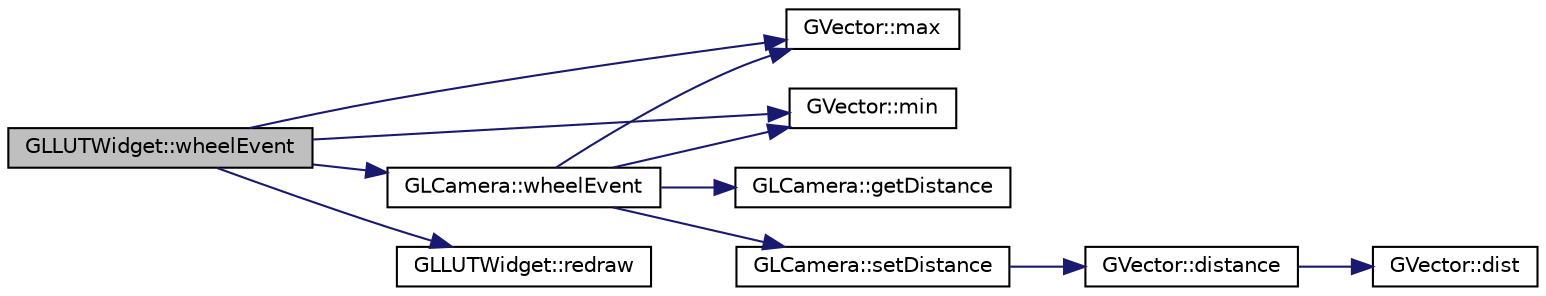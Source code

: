 digraph "GLLUTWidget::wheelEvent"
{
 // INTERACTIVE_SVG=YES
  edge [fontname="Helvetica",fontsize="10",labelfontname="Helvetica",labelfontsize="10"];
  node [fontname="Helvetica",fontsize="10",shape=record];
  rankdir="LR";
  Node1 [label="GLLUTWidget::wheelEvent",height=0.2,width=0.4,color="black", fillcolor="grey75", style="filled", fontcolor="black"];
  Node1 -> Node2 [color="midnightblue",fontsize="10",style="solid",fontname="Helvetica"];
  Node2 [label="GVector::max",height=0.2,width=0.4,color="black", fillcolor="white", style="filled",URL="$d5/da9/namespace_g_vector.html#a1223529a5f19606fa1f0bb39404a9ec3"];
  Node1 -> Node3 [color="midnightblue",fontsize="10",style="solid",fontname="Helvetica"];
  Node3 [label="GVector::min",height=0.2,width=0.4,color="black", fillcolor="white", style="filled",URL="$d5/da9/namespace_g_vector.html#a79b77964e0a1ea74cc1ca2048991fb73"];
  Node1 -> Node4 [color="midnightblue",fontsize="10",style="solid",fontname="Helvetica"];
  Node4 [label="GLLUTWidget::redraw",height=0.2,width=0.4,color="black", fillcolor="white", style="filled",URL="$db/dc5/class_g_l_l_u_t_widget.html#ac13c87adcd27fef6fc038a026f9e6a9b"];
  Node1 -> Node5 [color="midnightblue",fontsize="10",style="solid",fontname="Helvetica"];
  Node5 [label="GLCamera::wheelEvent",height=0.2,width=0.4,color="black", fillcolor="white", style="filled",URL="$da/d43/class_g_l_camera.html#a2192144e7b936879db18ac5a676f8331"];
  Node5 -> Node6 [color="midnightblue",fontsize="10",style="solid",fontname="Helvetica"];
  Node6 [label="GLCamera::getDistance",height=0.2,width=0.4,color="black", fillcolor="white", style="filled",URL="$da/d43/class_g_l_camera.html#ae3f8c9c7ef1674e89df41faa14b538c9"];
  Node5 -> Node2 [color="midnightblue",fontsize="10",style="solid",fontname="Helvetica"];
  Node5 -> Node3 [color="midnightblue",fontsize="10",style="solid",fontname="Helvetica"];
  Node5 -> Node7 [color="midnightblue",fontsize="10",style="solid",fontname="Helvetica"];
  Node7 [label="GLCamera::setDistance",height=0.2,width=0.4,color="black", fillcolor="white", style="filled",URL="$da/d43/class_g_l_camera.html#a5e5fef419320e3b30dcfec46cccb27bf"];
  Node7 -> Node8 [color="midnightblue",fontsize="10",style="solid",fontname="Helvetica"];
  Node8 [label="GVector::distance",height=0.2,width=0.4,color="black", fillcolor="white", style="filled",URL="$d5/da9/namespace_g_vector.html#af5b98c588be57ac262e4d3b021f01bc3"];
  Node8 -> Node9 [color="midnightblue",fontsize="10",style="solid",fontname="Helvetica"];
  Node9 [label="GVector::dist",height=0.2,width=0.4,color="black", fillcolor="white", style="filled",URL="$d5/da9/namespace_g_vector.html#ab4c4f9f2d8f1f0fc9e71585f43c9df8f"];
}
